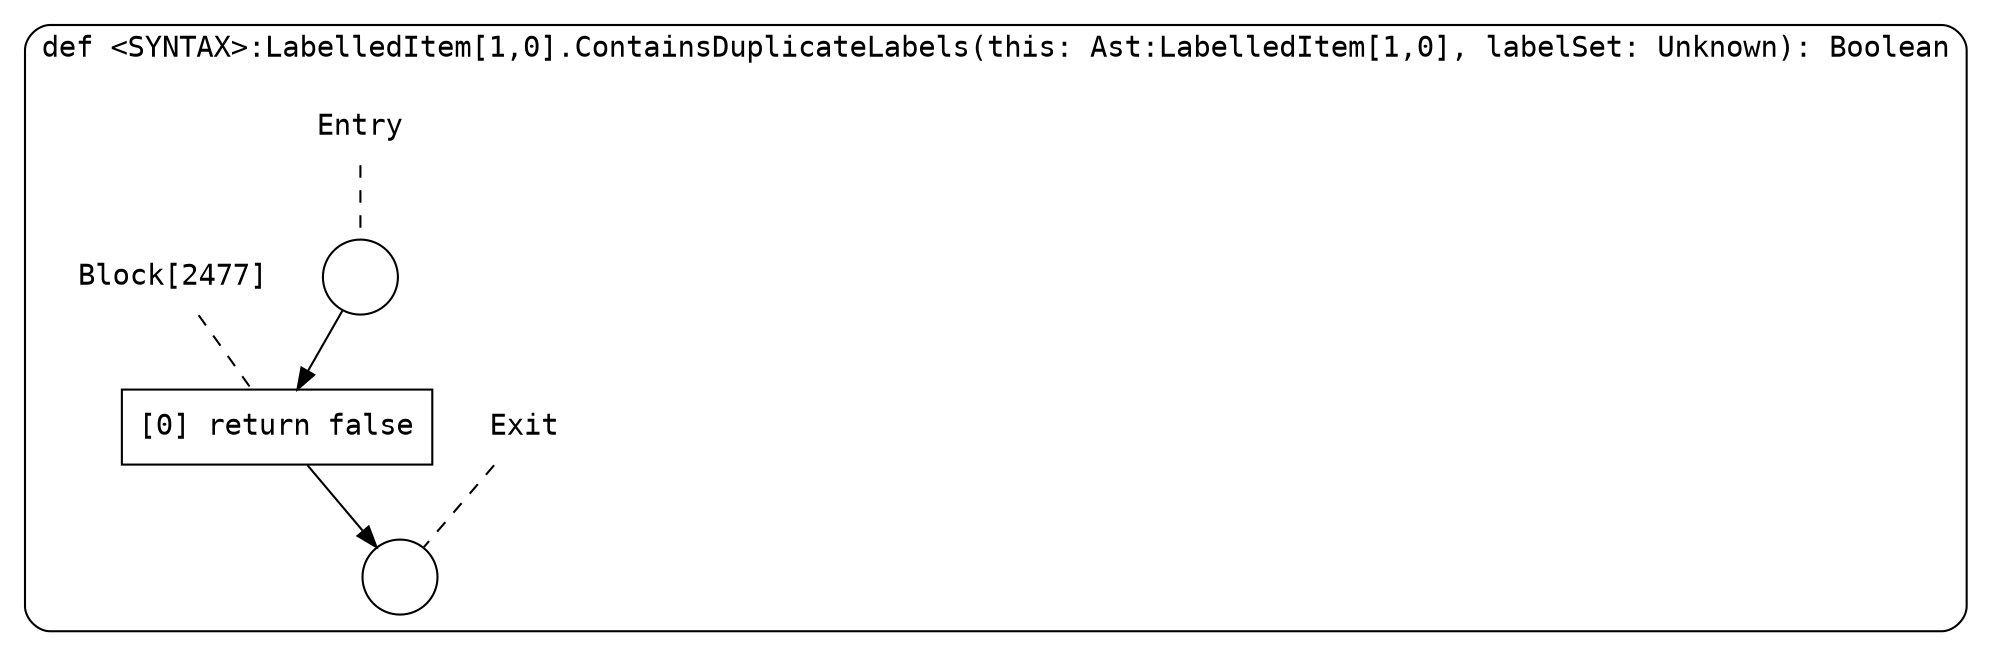 digraph {
  graph [fontname = "Consolas"]
  node [fontname = "Consolas"]
  edge [fontname = "Consolas"]
  subgraph cluster530 {
    label = "def <SYNTAX>:LabelledItem[1,0].ContainsDuplicateLabels(this: Ast:LabelledItem[1,0], labelSet: Unknown): Boolean"
    style = rounded
    cluster530_entry_name [shape=none, label=<<font color="black">Entry</font>>]
    cluster530_entry_name -> cluster530_entry [arrowhead=none, color="black", style=dashed]
    cluster530_entry [shape=circle label=" " color="black" fillcolor="white" style=filled]
    cluster530_entry -> node2477 [color="black"]
    cluster530_exit_name [shape=none, label=<<font color="black">Exit</font>>]
    cluster530_exit_name -> cluster530_exit [arrowhead=none, color="black", style=dashed]
    cluster530_exit [shape=circle label=" " color="black" fillcolor="white" style=filled]
    node2477_name [shape=none, label=<<font color="black">Block[2477]</font>>]
    node2477_name -> node2477 [arrowhead=none, color="black", style=dashed]
    node2477 [shape=box, label=<<font color="black">[0] return false<BR ALIGN="LEFT"/></font>> color="black" fillcolor="white", style=filled]
    node2477 -> cluster530_exit [color="black"]
  }
}